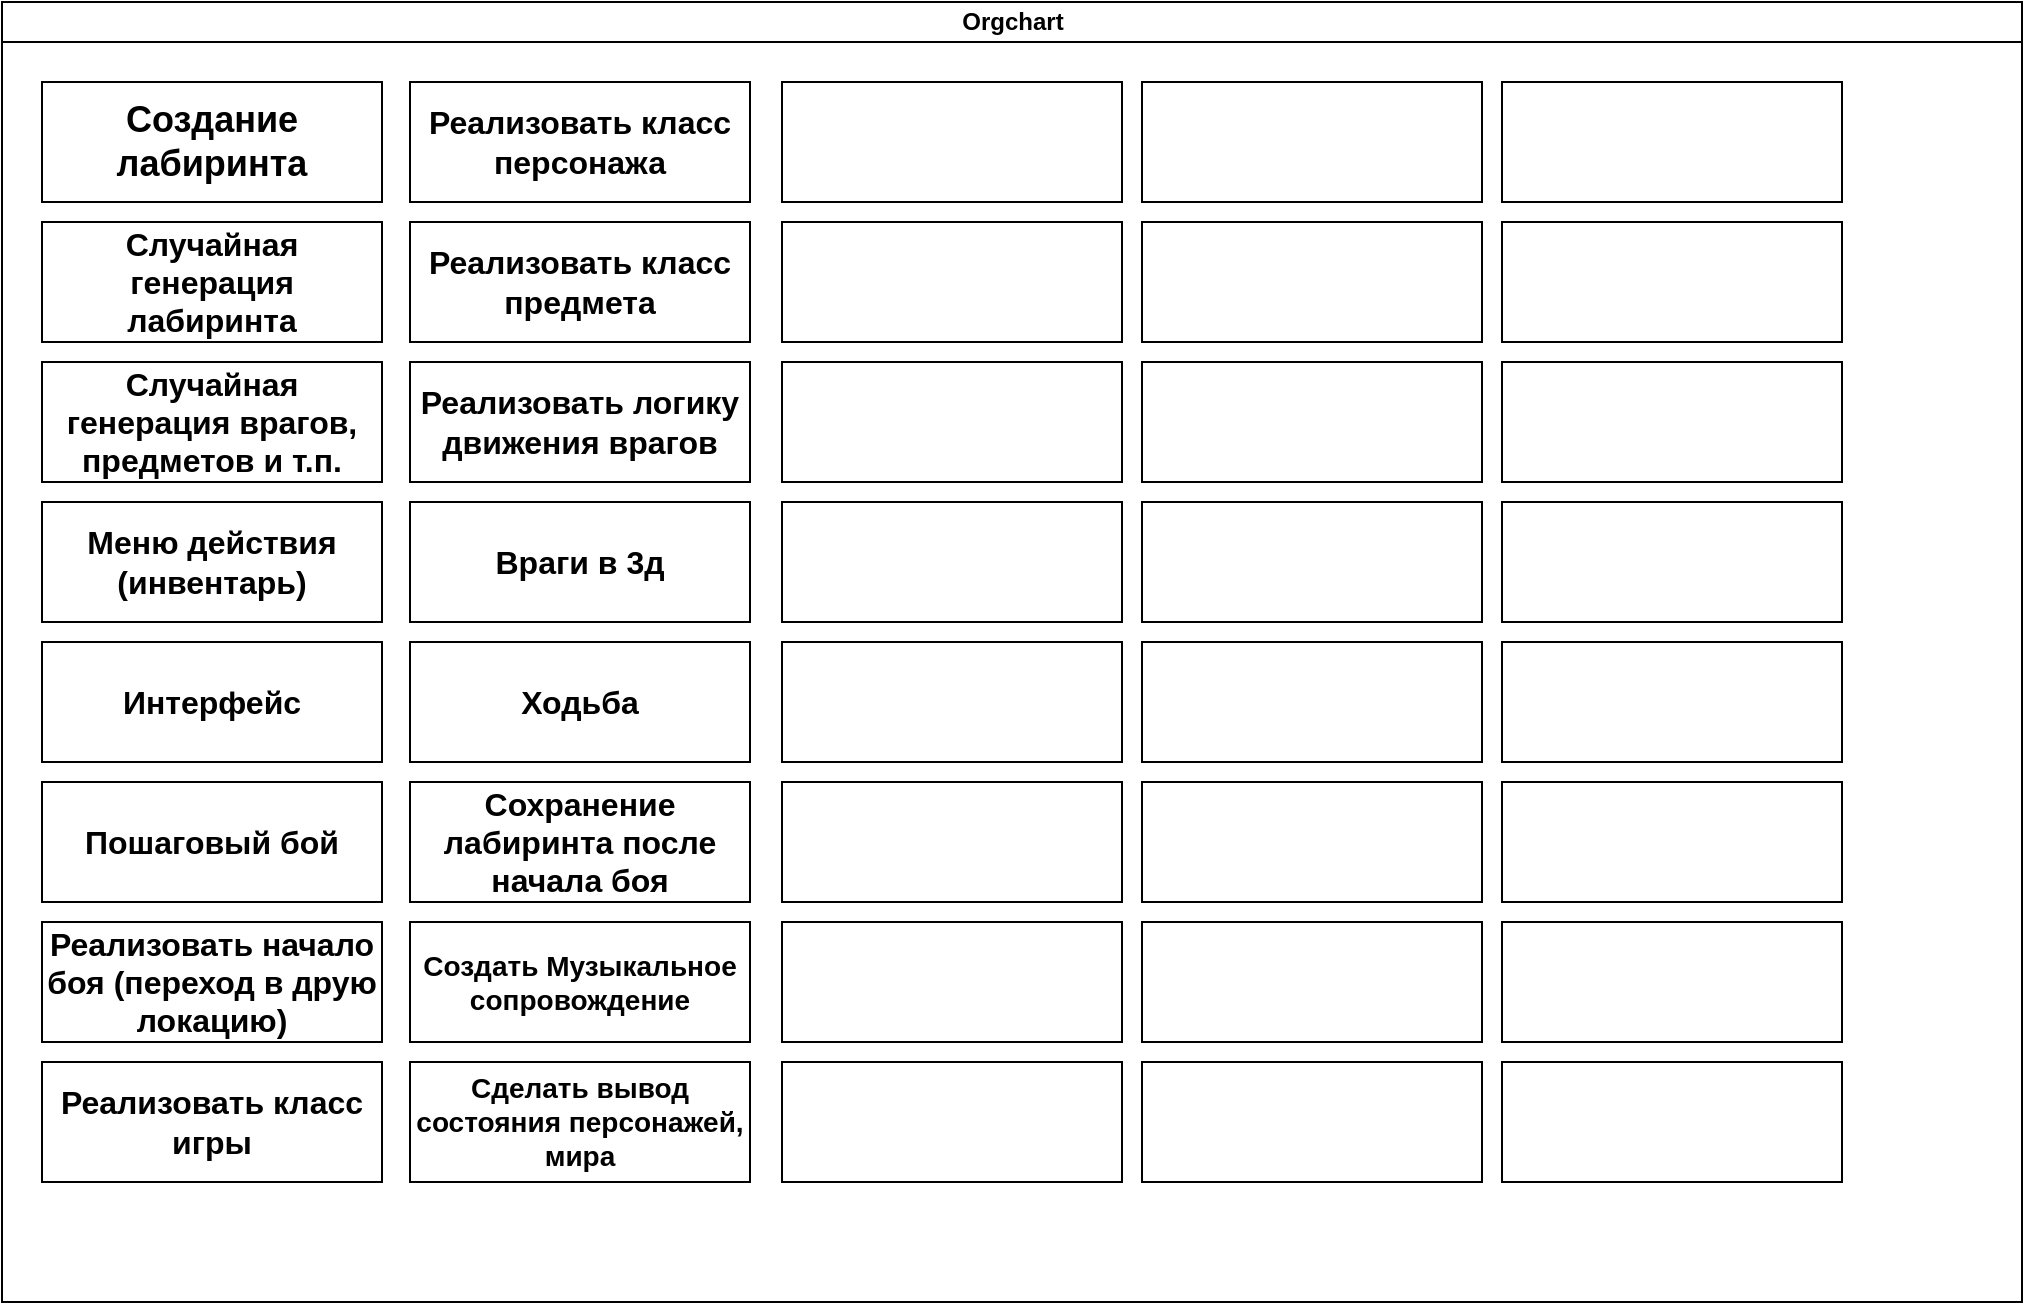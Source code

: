 <mxfile version="21.1.0" type="github">
  <diagram id="prtHgNgQTEPvFCAcTncT" name="Page-1">
    <mxGraphModel dx="1009" dy="550" grid="1" gridSize="10" guides="1" tooltips="1" connect="1" arrows="1" fold="1" page="1" pageScale="1" pageWidth="827" pageHeight="1169" math="0" shadow="0">
      <root>
        <mxCell id="0" />
        <mxCell id="1" parent="0" />
        <mxCell id="dNxyNK7c78bLwvsdeMH5-11" value="Orgchart" style="swimlane;html=1;startSize=20;horizontal=1;containerType=tree;glass=0;" parent="1" vertex="1">
          <mxGeometry x="40" y="90" width="1010" height="650" as="geometry" />
        </mxCell>
        <mxCell id="PN8Pd2LD17tStuL4lsX1-11" value="&lt;font style=&quot;font-size: 18px;&quot;&gt;&lt;b&gt;Создание лабиринта&lt;/b&gt;&lt;/font&gt;" style="rounded=0;whiteSpace=wrap;html=1;" parent="dNxyNK7c78bLwvsdeMH5-11" vertex="1">
          <mxGeometry x="20" y="40" width="170" height="60" as="geometry" />
        </mxCell>
        <mxCell id="PN8Pd2LD17tStuL4lsX1-15" value="Orgchart" style="swimlane;html=1;startSize=20;horizontal=1;containerType=tree;glass=0;" parent="1" vertex="1">
          <mxGeometry x="40" y="90" width="1010" height="650" as="geometry" />
        </mxCell>
        <mxCell id="PN8Pd2LD17tStuL4lsX1-16" value="&lt;font style=&quot;font-size: 18px;&quot;&gt;&lt;b&gt;Создание лабиринта&lt;/b&gt;&lt;/font&gt;" style="rounded=0;whiteSpace=wrap;html=1;" parent="PN8Pd2LD17tStuL4lsX1-15" vertex="1">
          <mxGeometry x="20" y="40" width="170" height="60" as="geometry" />
        </mxCell>
        <mxCell id="PN8Pd2LD17tStuL4lsX1-17" value="&lt;font size=&quot;3&quot;&gt;&lt;b&gt;Интерфейс&lt;/b&gt;&lt;/font&gt;" style="rounded=0;whiteSpace=wrap;html=1;" parent="PN8Pd2LD17tStuL4lsX1-15" vertex="1">
          <mxGeometry x="20" y="320" width="170" height="60" as="geometry" />
        </mxCell>
        <mxCell id="PN8Pd2LD17tStuL4lsX1-18" value="&lt;font size=&quot;3&quot;&gt;Случайная генерация врагов, предметов и т.п.&lt;/font&gt;" style="rounded=0;whiteSpace=wrap;html=1;fontStyle=1" parent="PN8Pd2LD17tStuL4lsX1-15" vertex="1">
          <mxGeometry x="20" y="180" width="170" height="60" as="geometry" />
        </mxCell>
        <mxCell id="PN8Pd2LD17tStuL4lsX1-19" value="&lt;font size=&quot;3&quot;&gt;&lt;b&gt;Меню действия (инвентарь)&lt;/b&gt;&lt;/font&gt;" style="rounded=0;whiteSpace=wrap;html=1;" parent="PN8Pd2LD17tStuL4lsX1-15" vertex="1">
          <mxGeometry x="20" y="250" width="170" height="60" as="geometry" />
        </mxCell>
        <mxCell id="PN8Pd2LD17tStuL4lsX1-14" value="&lt;font size=&quot;3&quot;&gt;&lt;b&gt;Пошаговый бой&lt;/b&gt;&lt;/font&gt;" style="rounded=0;whiteSpace=wrap;html=1;" parent="PN8Pd2LD17tStuL4lsX1-15" vertex="1">
          <mxGeometry x="20" y="390" width="170" height="60" as="geometry" />
        </mxCell>
        <mxCell id="PN8Pd2LD17tStuL4lsX1-20" value="&lt;font size=&quot;3&quot;&gt;&lt;b&gt;Случайная генерация лабиринта&lt;/b&gt;&lt;/font&gt;" style="rounded=0;whiteSpace=wrap;html=1;" parent="PN8Pd2LD17tStuL4lsX1-15" vertex="1">
          <mxGeometry x="20" y="110" width="170" height="60" as="geometry" />
        </mxCell>
        <mxCell id="PN8Pd2LD17tStuL4lsX1-21" value="&lt;font size=&quot;3&quot;&gt;&lt;b&gt;Реализовать начало боя (переход в друю локацию)&lt;/b&gt;&lt;/font&gt;" style="rounded=0;whiteSpace=wrap;html=1;" parent="PN8Pd2LD17tStuL4lsX1-15" vertex="1">
          <mxGeometry x="20" y="460" width="170" height="60" as="geometry" />
        </mxCell>
        <mxCell id="PN8Pd2LD17tStuL4lsX1-22" value="&lt;font size=&quot;3&quot;&gt;&lt;b&gt;Реализовать класс игры&lt;/b&gt;&lt;/font&gt;" style="rounded=0;whiteSpace=wrap;html=1;" parent="PN8Pd2LD17tStuL4lsX1-15" vertex="1">
          <mxGeometry x="20" y="530" width="170" height="60" as="geometry" />
        </mxCell>
        <mxCell id="PN8Pd2LD17tStuL4lsX1-23" value="&lt;b style=&quot;border-color: var(--border-color); font-size: medium;&quot;&gt;Реализовать класс персонажа&lt;/b&gt;" style="rounded=0;whiteSpace=wrap;html=1;" parent="PN8Pd2LD17tStuL4lsX1-15" vertex="1">
          <mxGeometry x="204" y="40" width="170" height="60" as="geometry" />
        </mxCell>
        <mxCell id="PN8Pd2LD17tStuL4lsX1-24" value="&lt;b style=&quot;border-color: var(--border-color); font-size: medium;&quot;&gt;Реализовать класс предмета&lt;/b&gt;" style="rounded=0;whiteSpace=wrap;html=1;" parent="PN8Pd2LD17tStuL4lsX1-15" vertex="1">
          <mxGeometry x="204" y="110" width="170" height="60" as="geometry" />
        </mxCell>
        <mxCell id="PN8Pd2LD17tStuL4lsX1-25" value="&lt;font size=&quot;3&quot;&gt;&lt;b&gt;Реализовать логику движения врагов&lt;/b&gt;&lt;/font&gt;" style="rounded=0;whiteSpace=wrap;html=1;" parent="PN8Pd2LD17tStuL4lsX1-15" vertex="1">
          <mxGeometry x="204" y="180" width="170" height="60" as="geometry" />
        </mxCell>
        <mxCell id="PN8Pd2LD17tStuL4lsX1-38" value="" style="rounded=0;whiteSpace=wrap;html=1;" parent="PN8Pd2LD17tStuL4lsX1-15" vertex="1">
          <mxGeometry x="570" y="40" width="170" height="60" as="geometry" />
        </mxCell>
        <mxCell id="PN8Pd2LD17tStuL4lsX1-37" value="" style="rounded=0;whiteSpace=wrap;html=1;" parent="PN8Pd2LD17tStuL4lsX1-15" vertex="1">
          <mxGeometry x="570" y="180" width="170" height="60" as="geometry" />
        </mxCell>
        <mxCell id="PN8Pd2LD17tStuL4lsX1-36" value="" style="rounded=0;whiteSpace=wrap;html=1;" parent="PN8Pd2LD17tStuL4lsX1-15" vertex="1">
          <mxGeometry x="570" y="110" width="170" height="60" as="geometry" />
        </mxCell>
        <mxCell id="PN8Pd2LD17tStuL4lsX1-35" value="" style="rounded=0;whiteSpace=wrap;html=1;" parent="PN8Pd2LD17tStuL4lsX1-15" vertex="1">
          <mxGeometry x="750" y="180" width="170" height="60" as="geometry" />
        </mxCell>
        <mxCell id="PN8Pd2LD17tStuL4lsX1-34" value="" style="rounded=0;whiteSpace=wrap;html=1;" parent="PN8Pd2LD17tStuL4lsX1-15" vertex="1">
          <mxGeometry x="750" y="40" width="170" height="60" as="geometry" />
        </mxCell>
        <mxCell id="PN8Pd2LD17tStuL4lsX1-33" value="" style="rounded=0;whiteSpace=wrap;html=1;" parent="PN8Pd2LD17tStuL4lsX1-15" vertex="1">
          <mxGeometry x="750" y="110" width="170" height="60" as="geometry" />
        </mxCell>
        <mxCell id="PN8Pd2LD17tStuL4lsX1-32" value="" style="rounded=0;whiteSpace=wrap;html=1;" parent="PN8Pd2LD17tStuL4lsX1-15" vertex="1">
          <mxGeometry x="390" y="40" width="170" height="60" as="geometry" />
        </mxCell>
        <mxCell id="PN8Pd2LD17tStuL4lsX1-31" value="" style="rounded=0;whiteSpace=wrap;html=1;" parent="PN8Pd2LD17tStuL4lsX1-15" vertex="1">
          <mxGeometry x="390" y="110" width="170" height="60" as="geometry" />
        </mxCell>
        <mxCell id="PN8Pd2LD17tStuL4lsX1-30" value="" style="rounded=0;whiteSpace=wrap;html=1;" parent="PN8Pd2LD17tStuL4lsX1-15" vertex="1">
          <mxGeometry x="390" y="180" width="170" height="60" as="geometry" />
        </mxCell>
        <mxCell id="PN8Pd2LD17tStuL4lsX1-29" value="" style="rounded=0;whiteSpace=wrap;html=1;" parent="PN8Pd2LD17tStuL4lsX1-15" vertex="1">
          <mxGeometry x="750" y="250" width="170" height="60" as="geometry" />
        </mxCell>
        <mxCell id="PN8Pd2LD17tStuL4lsX1-28" value="" style="rounded=0;whiteSpace=wrap;html=1;" parent="PN8Pd2LD17tStuL4lsX1-15" vertex="1">
          <mxGeometry x="570" y="250" width="170" height="60" as="geometry" />
        </mxCell>
        <mxCell id="PN8Pd2LD17tStuL4lsX1-27" value="" style="rounded=0;whiteSpace=wrap;html=1;" parent="PN8Pd2LD17tStuL4lsX1-15" vertex="1">
          <mxGeometry x="390" y="250" width="170" height="60" as="geometry" />
        </mxCell>
        <mxCell id="PN8Pd2LD17tStuL4lsX1-26" value="&lt;font size=&quot;3&quot;&gt;&lt;b&gt;Враги в 3д&lt;/b&gt;&lt;/font&gt;" style="rounded=0;whiteSpace=wrap;html=1;" parent="PN8Pd2LD17tStuL4lsX1-15" vertex="1">
          <mxGeometry x="204" y="250" width="170" height="60" as="geometry" />
        </mxCell>
        <mxCell id="PN8Pd2LD17tStuL4lsX1-41" value="&lt;font size=&quot;3&quot;&gt;&lt;b&gt;Ходьба&lt;/b&gt;&lt;/font&gt;" style="rounded=0;whiteSpace=wrap;html=1;" parent="PN8Pd2LD17tStuL4lsX1-15" vertex="1">
          <mxGeometry x="204" y="320" width="170" height="60" as="geometry" />
        </mxCell>
        <mxCell id="PN8Pd2LD17tStuL4lsX1-42" value="&lt;font size=&quot;3&quot;&gt;&lt;b&gt;Сохранение лабиринта после начала боя&lt;/b&gt;&lt;/font&gt;" style="rounded=0;whiteSpace=wrap;html=1;" parent="PN8Pd2LD17tStuL4lsX1-15" vertex="1">
          <mxGeometry x="204" y="390" width="170" height="60" as="geometry" />
        </mxCell>
        <mxCell id="PN8Pd2LD17tStuL4lsX1-43" value="&lt;b style=&quot;font-size: 14px;&quot;&gt;&lt;font style=&quot;font-size: 14px;&quot;&gt;Создать Музыкальное сопровождение&lt;/font&gt;&lt;/b&gt;" style="rounded=0;whiteSpace=wrap;html=1;fontSize=14;" parent="PN8Pd2LD17tStuL4lsX1-15" vertex="1">
          <mxGeometry x="204" y="460" width="170" height="60" as="geometry" />
        </mxCell>
        <mxCell id="PN8Pd2LD17tStuL4lsX1-44" value="" style="rounded=0;whiteSpace=wrap;html=1;" parent="PN8Pd2LD17tStuL4lsX1-15" vertex="1">
          <mxGeometry x="570" y="320" width="170" height="60" as="geometry" />
        </mxCell>
        <mxCell id="PN8Pd2LD17tStuL4lsX1-45" value="" style="rounded=0;whiteSpace=wrap;html=1;" parent="PN8Pd2LD17tStuL4lsX1-15" vertex="1">
          <mxGeometry x="570" y="460" width="170" height="60" as="geometry" />
        </mxCell>
        <mxCell id="PN8Pd2LD17tStuL4lsX1-46" value="" style="rounded=0;whiteSpace=wrap;html=1;" parent="PN8Pd2LD17tStuL4lsX1-15" vertex="1">
          <mxGeometry x="570" y="390" width="170" height="60" as="geometry" />
        </mxCell>
        <mxCell id="PN8Pd2LD17tStuL4lsX1-47" value="" style="rounded=0;whiteSpace=wrap;html=1;" parent="PN8Pd2LD17tStuL4lsX1-15" vertex="1">
          <mxGeometry x="750" y="460" width="170" height="60" as="geometry" />
        </mxCell>
        <mxCell id="PN8Pd2LD17tStuL4lsX1-48" value="" style="rounded=0;whiteSpace=wrap;html=1;" parent="PN8Pd2LD17tStuL4lsX1-15" vertex="1">
          <mxGeometry x="750" y="320" width="170" height="60" as="geometry" />
        </mxCell>
        <mxCell id="PN8Pd2LD17tStuL4lsX1-49" value="" style="rounded=0;whiteSpace=wrap;html=1;" parent="PN8Pd2LD17tStuL4lsX1-15" vertex="1">
          <mxGeometry x="750" y="390" width="170" height="60" as="geometry" />
        </mxCell>
        <mxCell id="PN8Pd2LD17tStuL4lsX1-50" value="" style="rounded=0;whiteSpace=wrap;html=1;" parent="PN8Pd2LD17tStuL4lsX1-15" vertex="1">
          <mxGeometry x="390" y="320" width="170" height="60" as="geometry" />
        </mxCell>
        <mxCell id="PN8Pd2LD17tStuL4lsX1-51" value="" style="rounded=0;whiteSpace=wrap;html=1;" parent="PN8Pd2LD17tStuL4lsX1-15" vertex="1">
          <mxGeometry x="390" y="390" width="170" height="60" as="geometry" />
        </mxCell>
        <mxCell id="PN8Pd2LD17tStuL4lsX1-52" value="" style="rounded=0;whiteSpace=wrap;html=1;" parent="PN8Pd2LD17tStuL4lsX1-15" vertex="1">
          <mxGeometry x="390" y="460" width="170" height="60" as="geometry" />
        </mxCell>
        <mxCell id="PN8Pd2LD17tStuL4lsX1-53" value="" style="rounded=0;whiteSpace=wrap;html=1;" parent="PN8Pd2LD17tStuL4lsX1-15" vertex="1">
          <mxGeometry x="750" y="530" width="170" height="60" as="geometry" />
        </mxCell>
        <mxCell id="PN8Pd2LD17tStuL4lsX1-54" value="" style="rounded=0;whiteSpace=wrap;html=1;" parent="PN8Pd2LD17tStuL4lsX1-15" vertex="1">
          <mxGeometry x="570" y="530" width="170" height="60" as="geometry" />
        </mxCell>
        <mxCell id="PN8Pd2LD17tStuL4lsX1-55" value="" style="rounded=0;whiteSpace=wrap;html=1;" parent="PN8Pd2LD17tStuL4lsX1-15" vertex="1">
          <mxGeometry x="390" y="530" width="170" height="60" as="geometry" />
        </mxCell>
        <mxCell id="PN8Pd2LD17tStuL4lsX1-56" value="&lt;font style=&quot;font-size: 14px;&quot;&gt;&lt;b&gt;Сделать вывод состояния персонажей, мира&lt;/b&gt;&lt;/font&gt;" style="rounded=0;whiteSpace=wrap;html=1;" parent="PN8Pd2LD17tStuL4lsX1-15" vertex="1">
          <mxGeometry x="204" y="530" width="170" height="60" as="geometry" />
        </mxCell>
      </root>
    </mxGraphModel>
  </diagram>
</mxfile>
